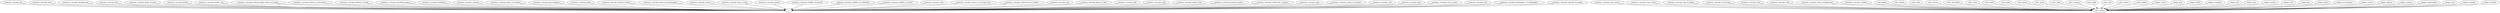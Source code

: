 strict digraph  {
primary_concept_ant;
y;
primary_concept_ants;
primary_concept_background;
primary_concept_bee;
primary_concept_body_of_ants;
primary_concept_bottle;
primary_concept_bottle_cap;
"primary_concept_bottom-right-corner_of_pump";
primary_concept_bottom_of_furniture;
primary_concept_bottom_of_leaf;
primary_concept_branding_paper;
primary_concept_buildings;
primary_concept_camera;
primary_concept_glass_of_window;
primary_concept_grasshopper;
primary_concept_hand;
primary_concept_head_of_bottle;
primary_concept_head_of_grasshopper;
primary_concept_insect;
primary_concept_legs_of_dog;
primary_concept_mantis;
primary_concept_middle_of_bicycle;
primary_concept_middle_of_notebook;
primary_concept_middle_of_wheel;
primary_concept_note;
primary_concept_onesie_of_storage_box;
primary_concept_outercircle_of_wheel;
primary_concept_pen;
primary_concept_photo_of_kid;
primary_concept_pile;
primary_concept_pipe;
primary_concept_plastic_box;
primary_concept_praying_mantis;
primary_concept_reflection_of_glass;
primary_concept_rope;
primary_concept_scales_of_animal;
primary_concept_seal;
primary_concept_sign;
primary_concept_tail_of_ants;
primary_concept_text;
primary_concept_toiletpaper_of_toiletpaper;
"primary_concept_top-left_of_pump";
primary_concept_top_of_bee;
color_white;
primary_concept_top_of_box;
primary_concept_top_of_finger;
primary_concept_trash_bag;
primary_concept_tree;
primary_concept_wall;
primary_concept_water_background;
primary_concept_window;
color_beige;
color_black;
color_blue;
color_brown;
color_chocolate;
color_clear;
color_dark;
color_gold;
color_green;
color_grey;
color_light;
color_orange;
color_pink;
color_red;
color_silver;
color_yellow;
shape_circle;
shape_god;
shape_hand;
shape_irregular;
shape_line;
shape_man;
shape_mantis;
shape_oval;
shape_pen;
shape_plant;
shape_rectangular;
shape_round;
shape_sphere;
shape_square;
shape_trapezoidal;
shape_tree;
shape_triangle;
shape_tubular;
primary_concept_ant -> y;
primary_concept_ants -> y;
primary_concept_background -> y;
primary_concept_bee -> y;
primary_concept_body_of_ants -> y;
primary_concept_bottle -> y;
primary_concept_bottle_cap -> y;
"primary_concept_bottom-right-corner_of_pump" -> y;
primary_concept_bottom_of_furniture -> y;
primary_concept_bottom_of_leaf -> y;
primary_concept_branding_paper -> y;
primary_concept_buildings -> y;
primary_concept_camera -> y;
primary_concept_glass_of_window -> y;
primary_concept_grasshopper -> y;
primary_concept_hand -> y;
primary_concept_head_of_bottle -> y;
primary_concept_head_of_grasshopper -> y;
primary_concept_insect -> y;
primary_concept_legs_of_dog -> y;
primary_concept_mantis -> y;
primary_concept_middle_of_bicycle -> y;
primary_concept_middle_of_notebook -> y;
primary_concept_middle_of_wheel -> y;
primary_concept_note -> y;
primary_concept_onesie_of_storage_box -> y;
primary_concept_outercircle_of_wheel -> y;
primary_concept_pen -> y;
primary_concept_photo_of_kid -> y;
primary_concept_pile -> y;
primary_concept_pipe -> y;
primary_concept_plastic_box -> y;
primary_concept_praying_mantis -> y;
primary_concept_reflection_of_glass -> y;
primary_concept_rope -> y;
primary_concept_scales_of_animal -> y;
primary_concept_seal -> y;
primary_concept_sign -> y;
primary_concept_tail_of_ants -> y;
primary_concept_text -> y;
primary_concept_toiletpaper_of_toiletpaper -> y;
"primary_concept_top-left_of_pump" -> y;
primary_concept_top_of_bee -> color_white;
primary_concept_top_of_box -> color_white;
primary_concept_top_of_finger -> color_white;
primary_concept_trash_bag -> color_white;
primary_concept_tree -> color_white;
primary_concept_wall -> color_white;
primary_concept_water_background -> color_white;
primary_concept_window -> color_white;
color_beige -> color_white;
color_black -> color_white;
color_blue -> color_white;
color_brown -> color_white;
color_chocolate -> color_white;
color_clear -> color_white;
color_dark -> color_white;
color_gold -> color_white;
color_green -> color_white;
color_grey -> color_white;
color_light -> color_white;
color_orange -> color_white;
color_pink -> color_white;
color_red -> color_white;
color_silver -> color_white;
color_yellow -> color_white;
shape_circle -> color_white;
shape_god -> color_white;
shape_hand -> color_white;
shape_irregular -> color_white;
shape_line -> color_white;
shape_man -> color_white;
shape_mantis -> color_white;
shape_oval -> color_white;
shape_pen -> color_white;
shape_plant -> color_white;
shape_rectangular -> color_white;
shape_round -> color_white;
shape_sphere -> color_white;
shape_square -> color_white;
shape_trapezoidal -> color_white;
shape_tree -> color_white;
shape_triangle -> color_white;
shape_tubular -> color_white;
}

